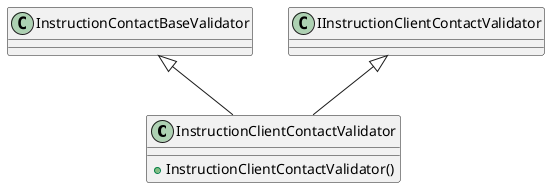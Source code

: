 @startuml
class InstructionClientContactValidator {
'    + InstructionClientContactValidator(contactRepository:IReadGenericRepository<Contact>, addressRepository:IReadGenericRepository<Address>, addressValidator:IAddressValidator)
    + InstructionClientContactValidator()
}
InstructionContactBaseValidator <|-- InstructionClientContactValidator
IInstructionClientContactValidator <|-- InstructionClientContactValidator
@enduml
